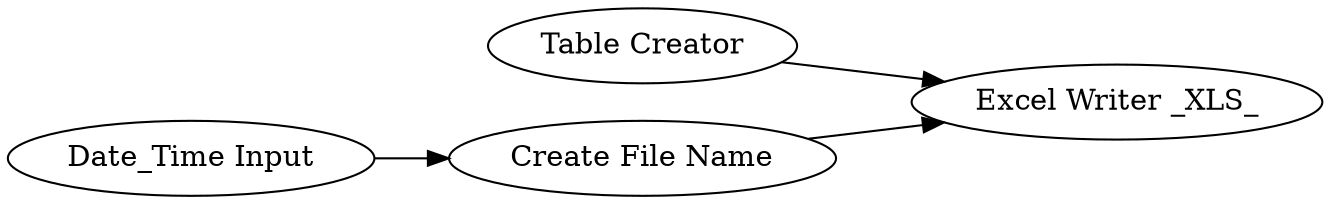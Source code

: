 digraph {
	3 -> 4
	1 -> 3
	2 -> 4
	1 [label="Date_Time Input"]
	4 [label="Excel Writer _XLS_"]
	3 [label="Create File Name"]
	2 [label="Table Creator"]
	rankdir=LR
}
